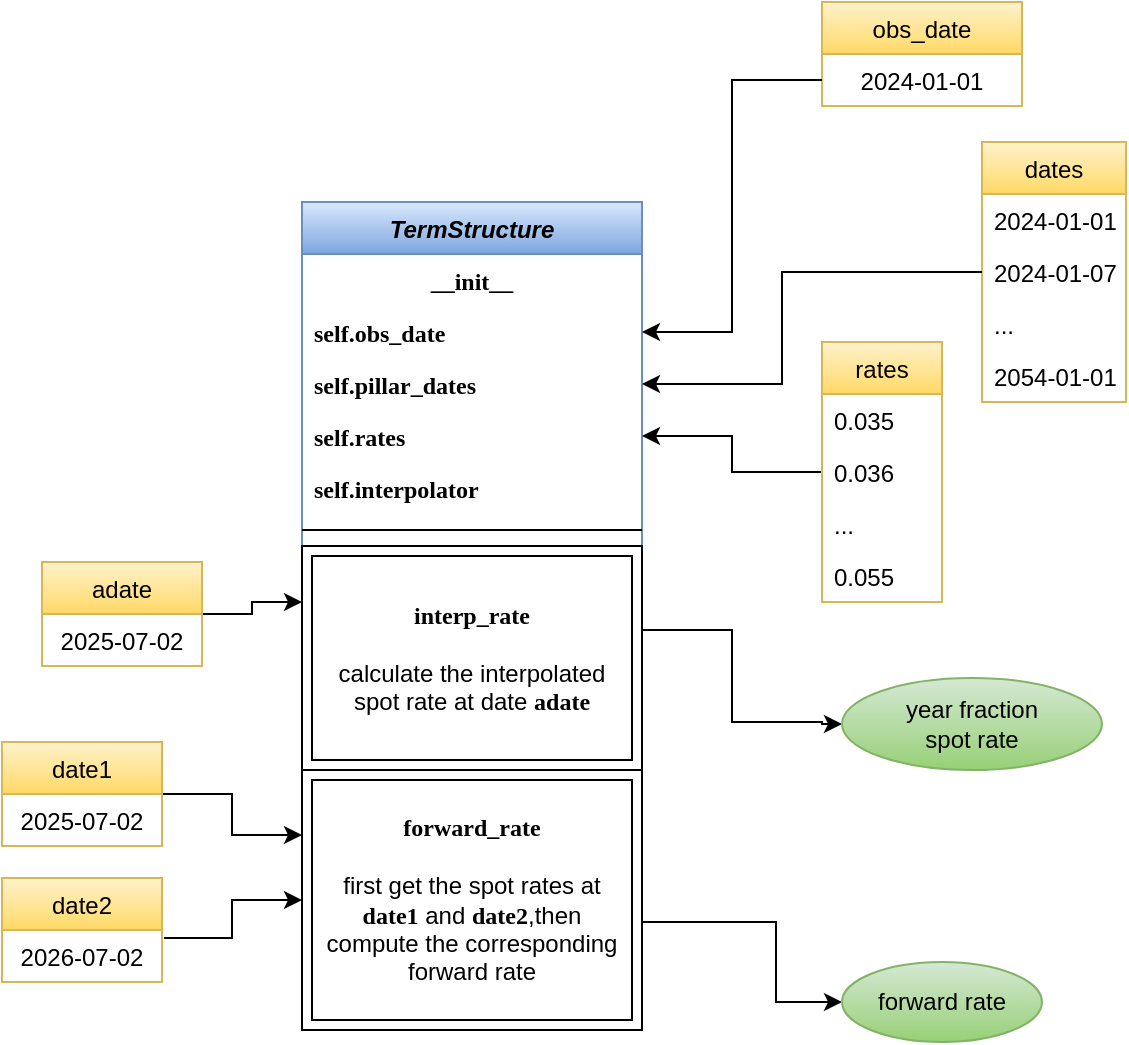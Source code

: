 <mxfile version="24.7.6">
  <diagram id="C5RBs43oDa-KdzZeNtuy" name="Page-1">
    <mxGraphModel dx="880" dy="434" grid="1" gridSize="10" guides="1" tooltips="1" connect="1" arrows="1" fold="1" page="1" pageScale="1" pageWidth="827" pageHeight="1169" math="0" shadow="0">
      <root>
        <mxCell id="WIyWlLk6GJQsqaUBKTNV-0" />
        <mxCell id="WIyWlLk6GJQsqaUBKTNV-1" parent="WIyWlLk6GJQsqaUBKTNV-0" />
        <mxCell id="zkfFHV4jXpPFQw0GAbJ--0" value="TermStructure" style="swimlane;fontStyle=3;align=center;verticalAlign=top;childLayout=stackLayout;horizontal=1;startSize=26;horizontalStack=0;resizeParent=1;resizeLast=0;collapsible=1;marginBottom=0;rounded=0;shadow=0;strokeWidth=1;fillColor=#dae8fc;strokeColor=#6c8ebf;gradientColor=#7ea6e0;" parent="WIyWlLk6GJQsqaUBKTNV-1" vertex="1">
          <mxGeometry x="210" y="120" width="170" height="414" as="geometry">
            <mxRectangle x="220" y="120" width="160" height="26" as="alternateBounds" />
          </mxGeometry>
        </mxCell>
        <mxCell id="zkfFHV4jXpPFQw0GAbJ--1" value="__init__" style="text;align=center;verticalAlign=top;spacingLeft=4;spacingRight=4;overflow=hidden;rotatable=0;points=[[0,0.5],[1,0.5]];portConstraint=eastwest;fontFamily=Lucida Console;fontStyle=1" parent="zkfFHV4jXpPFQw0GAbJ--0" vertex="1">
          <mxGeometry y="26" width="170" height="26" as="geometry" />
        </mxCell>
        <mxCell id="V035PnQ6MfVOjCkPTKTB-33" value="self.obs_date" style="text;align=left;verticalAlign=top;spacingLeft=4;spacingRight=4;overflow=hidden;rotatable=0;points=[[0,0.5],[1,0.5]];portConstraint=eastwest;fontFamily=Lucida Console;fontStyle=1" parent="zkfFHV4jXpPFQw0GAbJ--0" vertex="1">
          <mxGeometry y="52" width="170" height="26" as="geometry" />
        </mxCell>
        <mxCell id="zkfFHV4jXpPFQw0GAbJ--2" value="self.pillar_dates" style="text;align=left;verticalAlign=top;spacingLeft=4;spacingRight=4;overflow=hidden;rotatable=0;points=[[0,0.5],[1,0.5]];portConstraint=eastwest;rounded=0;shadow=0;html=0;fontStyle=1;fontFamily=Lucida Console;" parent="zkfFHV4jXpPFQw0GAbJ--0" vertex="1">
          <mxGeometry y="78" width="170" height="26" as="geometry" />
        </mxCell>
        <mxCell id="zkfFHV4jXpPFQw0GAbJ--3" value="self.rates" style="text;align=left;verticalAlign=top;spacingLeft=4;spacingRight=4;overflow=hidden;rotatable=0;points=[[0,0.5],[1,0.5]];portConstraint=eastwest;rounded=0;shadow=0;html=0;fontStyle=1;fontFamily=Lucida Console;" parent="zkfFHV4jXpPFQw0GAbJ--0" vertex="1">
          <mxGeometry y="104" width="170" height="26" as="geometry" />
        </mxCell>
        <mxCell id="V035PnQ6MfVOjCkPTKTB-19" value="self.interpolator" style="text;align=left;verticalAlign=top;spacingLeft=4;spacingRight=4;overflow=hidden;rotatable=0;points=[[0,0.5],[1,0.5]];portConstraint=eastwest;rounded=0;shadow=0;html=0;fontStyle=1;fontFamily=Lucida Console;" parent="zkfFHV4jXpPFQw0GAbJ--0" vertex="1">
          <mxGeometry y="130" width="170" height="26" as="geometry" />
        </mxCell>
        <mxCell id="zkfFHV4jXpPFQw0GAbJ--4" value="" style="line;html=1;strokeWidth=1;align=left;verticalAlign=middle;spacingTop=-1;spacingLeft=3;spacingRight=3;rotatable=0;labelPosition=right;points=[];portConstraint=eastwest;" parent="zkfFHV4jXpPFQw0GAbJ--0" vertex="1">
          <mxGeometry y="156" width="170" height="16" as="geometry" />
        </mxCell>
        <mxCell id="V035PnQ6MfVOjCkPTKTB-17" value="&lt;font style=&quot;font-weight: bold;&quot; face=&quot;Lucida Console&quot;&gt;interp_rate&lt;/font&gt;&lt;br&gt;&lt;br&gt;&lt;font style=&quot;&quot; face=&quot;Helvetica&quot;&gt;calculate the interpolated spot rate at date &lt;/font&gt;&lt;font style=&quot;font-weight: bold;&quot; face=&quot;Lucida Console&quot;&gt;adate&lt;/font&gt;" style="shape=ext;margin=3;double=1;whiteSpace=wrap;html=1;align=center;" parent="zkfFHV4jXpPFQw0GAbJ--0" vertex="1">
          <mxGeometry y="172" width="170" height="112" as="geometry" />
        </mxCell>
        <mxCell id="V035PnQ6MfVOjCkPTKTB-18" value="&lt;b&gt;&lt;font face=&quot;Lucida Console&quot;&gt;forward_rate&lt;/font&gt;&lt;/b&gt;&lt;br&gt;&lt;br&gt;first get the spot rates at &lt;b&gt;&lt;font face=&quot;Lucida Console&quot;&gt;date1&lt;/font&gt;&lt;/b&gt; and &lt;b&gt;&lt;font face=&quot;Lucida Console&quot;&gt;date2&lt;/font&gt;&lt;/b&gt;,then compute the corresponding forward rate" style="shape=ext;margin=3;double=1;whiteSpace=wrap;html=1;align=center;" parent="zkfFHV4jXpPFQw0GAbJ--0" vertex="1">
          <mxGeometry y="284" width="170" height="130" as="geometry" />
        </mxCell>
        <mxCell id="zkfFHV4jXpPFQw0GAbJ--17" value="dates" style="swimlane;fontStyle=0;align=center;verticalAlign=top;childLayout=stackLayout;horizontal=1;startSize=26;horizontalStack=0;resizeParent=1;resizeLast=0;collapsible=1;marginBottom=0;rounded=0;shadow=0;strokeWidth=1;fillColor=#fff2cc;gradientColor=#ffd966;strokeColor=#d6b656;" parent="WIyWlLk6GJQsqaUBKTNV-1" vertex="1">
          <mxGeometry x="550" y="90" width="72" height="130" as="geometry">
            <mxRectangle x="550" y="140" width="160" height="26" as="alternateBounds" />
          </mxGeometry>
        </mxCell>
        <mxCell id="zkfFHV4jXpPFQw0GAbJ--18" value="2024-01-01" style="text;align=left;verticalAlign=top;spacingLeft=4;spacingRight=4;overflow=hidden;rotatable=0;points=[[0,0.5],[1,0.5]];portConstraint=eastwest;" parent="zkfFHV4jXpPFQw0GAbJ--17" vertex="1">
          <mxGeometry y="26" width="72" height="26" as="geometry" />
        </mxCell>
        <mxCell id="zkfFHV4jXpPFQw0GAbJ--19" value="2024-01-07" style="text;align=left;verticalAlign=top;spacingLeft=4;spacingRight=4;overflow=hidden;rotatable=0;points=[[0,0.5],[1,0.5]];portConstraint=eastwest;rounded=0;shadow=0;html=0;" parent="zkfFHV4jXpPFQw0GAbJ--17" vertex="1">
          <mxGeometry y="52" width="72" height="26" as="geometry" />
        </mxCell>
        <mxCell id="zkfFHV4jXpPFQw0GAbJ--20" value="..." style="text;align=left;verticalAlign=top;spacingLeft=4;spacingRight=4;overflow=hidden;rotatable=0;points=[[0,0.5],[1,0.5]];portConstraint=eastwest;rounded=0;shadow=0;html=0;" parent="zkfFHV4jXpPFQw0GAbJ--17" vertex="1">
          <mxGeometry y="78" width="72" height="26" as="geometry" />
        </mxCell>
        <mxCell id="zkfFHV4jXpPFQw0GAbJ--21" value="2054-01-01" style="text;align=left;verticalAlign=top;spacingLeft=4;spacingRight=4;overflow=hidden;rotatable=0;points=[[0,0.5],[1,0.5]];portConstraint=eastwest;rounded=0;shadow=0;html=0;" parent="zkfFHV4jXpPFQw0GAbJ--17" vertex="1">
          <mxGeometry y="104" width="72" height="26" as="geometry" />
        </mxCell>
        <mxCell id="V035PnQ6MfVOjCkPTKTB-15" style="edgeStyle=orthogonalEdgeStyle;rounded=0;orthogonalLoop=1;jettySize=auto;html=1;entryX=1;entryY=0.5;entryDx=0;entryDy=0;" parent="WIyWlLk6GJQsqaUBKTNV-1" source="V035PnQ6MfVOjCkPTKTB-3" target="zkfFHV4jXpPFQw0GAbJ--3" edge="1">
          <mxGeometry relative="1" as="geometry" />
        </mxCell>
        <mxCell id="V035PnQ6MfVOjCkPTKTB-3" value="rates" style="swimlane;fontStyle=0;align=center;verticalAlign=top;childLayout=stackLayout;horizontal=1;startSize=26;horizontalStack=0;resizeParent=1;resizeLast=0;collapsible=1;marginBottom=0;rounded=0;shadow=0;strokeWidth=1;fillColor=#fff2cc;gradientColor=#ffd966;strokeColor=#d6b656;" parent="WIyWlLk6GJQsqaUBKTNV-1" vertex="1">
          <mxGeometry x="470" y="190" width="60" height="130" as="geometry">
            <mxRectangle x="550" y="140" width="160" height="26" as="alternateBounds" />
          </mxGeometry>
        </mxCell>
        <mxCell id="V035PnQ6MfVOjCkPTKTB-4" value="0.035" style="text;align=left;verticalAlign=top;spacingLeft=4;spacingRight=4;overflow=hidden;rotatable=0;points=[[0,0.5],[1,0.5]];portConstraint=eastwest;" parent="V035PnQ6MfVOjCkPTKTB-3" vertex="1">
          <mxGeometry y="26" width="60" height="26" as="geometry" />
        </mxCell>
        <mxCell id="V035PnQ6MfVOjCkPTKTB-5" value="0.036" style="text;align=left;verticalAlign=top;spacingLeft=4;spacingRight=4;overflow=hidden;rotatable=0;points=[[0,0.5],[1,0.5]];portConstraint=eastwest;rounded=0;shadow=0;html=0;" parent="V035PnQ6MfVOjCkPTKTB-3" vertex="1">
          <mxGeometry y="52" width="60" height="26" as="geometry" />
        </mxCell>
        <mxCell id="V035PnQ6MfVOjCkPTKTB-6" value="..." style="text;align=left;verticalAlign=top;spacingLeft=4;spacingRight=4;overflow=hidden;rotatable=0;points=[[0,0.5],[1,0.5]];portConstraint=eastwest;rounded=0;shadow=0;html=0;" parent="V035PnQ6MfVOjCkPTKTB-3" vertex="1">
          <mxGeometry y="78" width="60" height="26" as="geometry" />
        </mxCell>
        <mxCell id="V035PnQ6MfVOjCkPTKTB-7" value="0.055" style="text;align=left;verticalAlign=top;spacingLeft=4;spacingRight=4;overflow=hidden;rotatable=0;points=[[0,0.5],[1,0.5]];portConstraint=eastwest;rounded=0;shadow=0;html=0;" parent="V035PnQ6MfVOjCkPTKTB-3" vertex="1">
          <mxGeometry y="104" width="60" height="26" as="geometry" />
        </mxCell>
        <mxCell id="V035PnQ6MfVOjCkPTKTB-8" value="obs_date" style="swimlane;fontStyle=0;align=center;verticalAlign=top;childLayout=stackLayout;horizontal=1;startSize=26;horizontalStack=0;resizeParent=1;resizeLast=0;collapsible=1;marginBottom=0;rounded=0;shadow=0;strokeWidth=1;fillColor=#fff2cc;gradientColor=#ffd966;strokeColor=#d6b656;" parent="WIyWlLk6GJQsqaUBKTNV-1" vertex="1">
          <mxGeometry x="470" y="20" width="100" height="52" as="geometry">
            <mxRectangle x="550" y="140" width="160" height="26" as="alternateBounds" />
          </mxGeometry>
        </mxCell>
        <mxCell id="V035PnQ6MfVOjCkPTKTB-9" value="2024-01-01" style="text;align=center;verticalAlign=top;spacingLeft=4;spacingRight=4;overflow=hidden;rotatable=0;points=[[0,0.5],[1,0.5]];portConstraint=eastwest;" parent="V035PnQ6MfVOjCkPTKTB-8" vertex="1">
          <mxGeometry y="26" width="100" height="26" as="geometry" />
        </mxCell>
        <mxCell id="V035PnQ6MfVOjCkPTKTB-13" style="edgeStyle=orthogonalEdgeStyle;rounded=0;orthogonalLoop=1;jettySize=auto;html=1;exitX=0;exitY=0.5;exitDx=0;exitDy=0;entryX=1;entryY=0.5;entryDx=0;entryDy=0;" parent="WIyWlLk6GJQsqaUBKTNV-1" source="V035PnQ6MfVOjCkPTKTB-9" target="V035PnQ6MfVOjCkPTKTB-33" edge="1">
          <mxGeometry relative="1" as="geometry">
            <Array as="points">
              <mxPoint x="425" y="59" />
              <mxPoint x="425" y="185" />
            </Array>
          </mxGeometry>
        </mxCell>
        <mxCell id="V035PnQ6MfVOjCkPTKTB-14" style="edgeStyle=orthogonalEdgeStyle;rounded=0;orthogonalLoop=1;jettySize=auto;html=1;exitX=0;exitY=0.5;exitDx=0;exitDy=0;entryX=1;entryY=0.5;entryDx=0;entryDy=0;" parent="WIyWlLk6GJQsqaUBKTNV-1" source="zkfFHV4jXpPFQw0GAbJ--19" target="zkfFHV4jXpPFQw0GAbJ--2" edge="1">
          <mxGeometry relative="1" as="geometry">
            <Array as="points">
              <mxPoint x="450" y="155" />
              <mxPoint x="450" y="211" />
            </Array>
          </mxGeometry>
        </mxCell>
        <mxCell id="V035PnQ6MfVOjCkPTKTB-23" style="edgeStyle=orthogonalEdgeStyle;rounded=0;orthogonalLoop=1;jettySize=auto;html=1;entryX=0;entryY=0.25;entryDx=0;entryDy=0;" parent="WIyWlLk6GJQsqaUBKTNV-1" source="V035PnQ6MfVOjCkPTKTB-21" target="V035PnQ6MfVOjCkPTKTB-17" edge="1">
          <mxGeometry relative="1" as="geometry" />
        </mxCell>
        <mxCell id="V035PnQ6MfVOjCkPTKTB-21" value="adate" style="swimlane;fontStyle=0;align=center;verticalAlign=top;childLayout=stackLayout;horizontal=1;startSize=26;horizontalStack=0;resizeParent=1;resizeLast=0;collapsible=1;marginBottom=0;rounded=0;shadow=0;strokeWidth=1;fillColor=#fff2cc;gradientColor=#ffd966;strokeColor=#d6b656;" parent="WIyWlLk6GJQsqaUBKTNV-1" vertex="1">
          <mxGeometry x="80" y="300" width="80" height="52" as="geometry">
            <mxRectangle x="550" y="140" width="160" height="26" as="alternateBounds" />
          </mxGeometry>
        </mxCell>
        <mxCell id="V035PnQ6MfVOjCkPTKTB-22" value="2025-07-02" style="text;align=center;verticalAlign=top;spacingLeft=4;spacingRight=4;overflow=hidden;rotatable=0;points=[[0,0.5],[1,0.5]];portConstraint=eastwest;" parent="V035PnQ6MfVOjCkPTKTB-21" vertex="1">
          <mxGeometry y="26" width="80" height="26" as="geometry" />
        </mxCell>
        <mxCell id="V035PnQ6MfVOjCkPTKTB-25" style="edgeStyle=orthogonalEdgeStyle;rounded=0;orthogonalLoop=1;jettySize=auto;html=1;entryX=0;entryY=0.5;entryDx=0;entryDy=0;" parent="WIyWlLk6GJQsqaUBKTNV-1" source="V035PnQ6MfVOjCkPTKTB-17" target="V035PnQ6MfVOjCkPTKTB-27" edge="1">
          <mxGeometry relative="1" as="geometry">
            <Array as="points">
              <mxPoint x="425" y="334" />
              <mxPoint x="425" y="380" />
              <mxPoint x="470" y="380" />
              <mxPoint x="470" y="381" />
            </Array>
            <mxPoint x="570" y="380" as="targetPoint" />
          </mxGeometry>
        </mxCell>
        <mxCell id="V035PnQ6MfVOjCkPTKTB-27" value="year fraction&lt;br&gt;spot rate" style="ellipse;whiteSpace=wrap;html=1;align=center;fillColor=#d5e8d4;gradientColor=#97d077;strokeColor=#82b366;" parent="WIyWlLk6GJQsqaUBKTNV-1" vertex="1">
          <mxGeometry x="480" y="358" width="130" height="46" as="geometry" />
        </mxCell>
        <mxCell id="V035PnQ6MfVOjCkPTKTB-28" style="edgeStyle=orthogonalEdgeStyle;rounded=0;orthogonalLoop=1;jettySize=auto;html=1;entryX=0;entryY=0.5;entryDx=0;entryDy=0;exitX=1;exitY=0.5;exitDx=0;exitDy=0;" parent="WIyWlLk6GJQsqaUBKTNV-1" target="V035PnQ6MfVOjCkPTKTB-29" edge="1">
          <mxGeometry relative="1" as="geometry">
            <mxPoint x="380" y="495" as="sourcePoint" />
            <Array as="points">
              <mxPoint x="380" y="480" />
              <mxPoint x="447" y="480" />
              <mxPoint x="447" y="520" />
            </Array>
          </mxGeometry>
        </mxCell>
        <mxCell id="V035PnQ6MfVOjCkPTKTB-29" value="forward rate" style="ellipse;whiteSpace=wrap;html=1;align=center;fillColor=#d5e8d4;gradientColor=#97d077;strokeColor=#82b366;" parent="WIyWlLk6GJQsqaUBKTNV-1" vertex="1">
          <mxGeometry x="480" y="500" width="100" height="40" as="geometry" />
        </mxCell>
        <mxCell id="V035PnQ6MfVOjCkPTKTB-30" style="edgeStyle=orthogonalEdgeStyle;rounded=0;orthogonalLoop=1;jettySize=auto;html=1;entryX=0;entryY=0.25;entryDx=0;entryDy=0;" parent="WIyWlLk6GJQsqaUBKTNV-1" source="V035PnQ6MfVOjCkPTKTB-31" target="V035PnQ6MfVOjCkPTKTB-18" edge="1">
          <mxGeometry relative="1" as="geometry">
            <mxPoint x="274" y="430.0" as="targetPoint" />
          </mxGeometry>
        </mxCell>
        <mxCell id="V035PnQ6MfVOjCkPTKTB-31" value="date1" style="swimlane;fontStyle=0;align=center;verticalAlign=top;childLayout=stackLayout;horizontal=1;startSize=26;horizontalStack=0;resizeParent=1;resizeLast=0;collapsible=1;marginBottom=0;rounded=0;shadow=0;strokeWidth=1;fillColor=#fff2cc;gradientColor=#ffd966;strokeColor=#d6b656;" parent="WIyWlLk6GJQsqaUBKTNV-1" vertex="1">
          <mxGeometry x="60" y="390" width="80" height="52" as="geometry">
            <mxRectangle x="550" y="140" width="160" height="26" as="alternateBounds" />
          </mxGeometry>
        </mxCell>
        <mxCell id="V035PnQ6MfVOjCkPTKTB-32" value="2025-07-02" style="text;align=center;verticalAlign=top;spacingLeft=4;spacingRight=4;overflow=hidden;rotatable=0;points=[[0,0.5],[1,0.5]];portConstraint=eastwest;" parent="V035PnQ6MfVOjCkPTKTB-31" vertex="1">
          <mxGeometry y="26" width="80" height="26" as="geometry" />
        </mxCell>
        <mxCell id="On7VvpgrKZAtF_NXDpKH-0" value="date2" style="swimlane;fontStyle=0;align=center;verticalAlign=top;childLayout=stackLayout;horizontal=1;startSize=26;horizontalStack=0;resizeParent=1;resizeLast=0;collapsible=1;marginBottom=0;rounded=0;shadow=0;strokeWidth=1;fillColor=#fff2cc;gradientColor=#ffd966;strokeColor=#d6b656;" vertex="1" parent="WIyWlLk6GJQsqaUBKTNV-1">
          <mxGeometry x="60" y="458" width="80" height="52" as="geometry">
            <mxRectangle x="550" y="140" width="160" height="26" as="alternateBounds" />
          </mxGeometry>
        </mxCell>
        <mxCell id="On7VvpgrKZAtF_NXDpKH-1" value="2026-07-02" style="text;align=center;verticalAlign=top;spacingLeft=4;spacingRight=4;overflow=hidden;rotatable=0;points=[[0,0.5],[1,0.5]];portConstraint=eastwest;" vertex="1" parent="On7VvpgrKZAtF_NXDpKH-0">
          <mxGeometry y="26" width="80" height="26" as="geometry" />
        </mxCell>
        <mxCell id="On7VvpgrKZAtF_NXDpKH-2" style="edgeStyle=orthogonalEdgeStyle;rounded=0;orthogonalLoop=1;jettySize=auto;html=1;exitX=1.013;exitY=0.154;exitDx=0;exitDy=0;exitPerimeter=0;" edge="1" parent="WIyWlLk6GJQsqaUBKTNV-1" source="On7VvpgrKZAtF_NXDpKH-1" target="V035PnQ6MfVOjCkPTKTB-18">
          <mxGeometry relative="1" as="geometry">
            <mxPoint x="200" y="641" as="targetPoint" />
            <mxPoint x="130" y="620" as="sourcePoint" />
          </mxGeometry>
        </mxCell>
      </root>
    </mxGraphModel>
  </diagram>
</mxfile>

